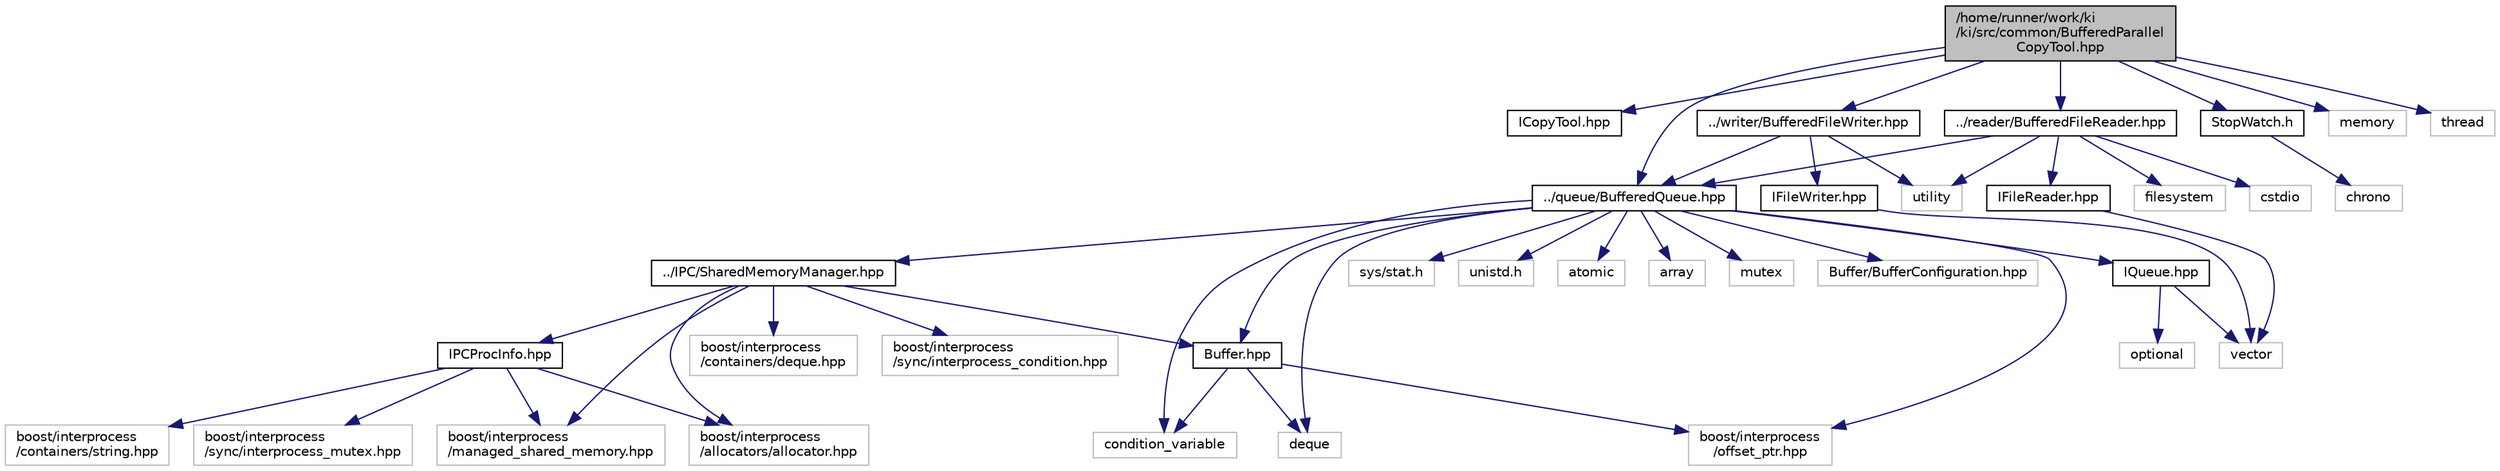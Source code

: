 digraph "/home/runner/work/ki/ki/src/common/BufferedParallelCopyTool.hpp"
{
 // LATEX_PDF_SIZE
  edge [fontname="Helvetica",fontsize="10",labelfontname="Helvetica",labelfontsize="10"];
  node [fontname="Helvetica",fontsize="10",shape=record];
  Node1 [label="/home/runner/work/ki\l/ki/src/common/BufferedParallel\lCopyTool.hpp",height=0.2,width=0.4,color="black", fillcolor="grey75", style="filled", fontcolor="black",tooltip=" "];
  Node1 -> Node2 [color="midnightblue",fontsize="10",style="solid",fontname="Helvetica"];
  Node2 [label="ICopyTool.hpp",height=0.2,width=0.4,color="black", fillcolor="white", style="filled",URL="$ICopyTool_8hpp.html",tooltip=" "];
  Node1 -> Node3 [color="midnightblue",fontsize="10",style="solid",fontname="Helvetica"];
  Node3 [label="../reader/BufferedFileReader.hpp",height=0.2,width=0.4,color="black", fillcolor="white", style="filled",URL="$BufferedFileReader_8hpp.html",tooltip=" "];
  Node3 -> Node4 [color="midnightblue",fontsize="10",style="solid",fontname="Helvetica"];
  Node4 [label="IFileReader.hpp",height=0.2,width=0.4,color="black", fillcolor="white", style="filled",URL="$IFileReader_8hpp.html",tooltip=" "];
  Node4 -> Node5 [color="midnightblue",fontsize="10",style="solid",fontname="Helvetica"];
  Node5 [label="vector",height=0.2,width=0.4,color="grey75", fillcolor="white", style="filled",tooltip=" "];
  Node3 -> Node6 [color="midnightblue",fontsize="10",style="solid",fontname="Helvetica"];
  Node6 [label="../queue/BufferedQueue.hpp",height=0.2,width=0.4,color="black", fillcolor="white", style="filled",URL="$BufferedQueue_8hpp.html",tooltip=" "];
  Node6 -> Node7 [color="midnightblue",fontsize="10",style="solid",fontname="Helvetica"];
  Node7 [label="condition_variable",height=0.2,width=0.4,color="grey75", fillcolor="white", style="filled",tooltip=" "];
  Node6 -> Node8 [color="midnightblue",fontsize="10",style="solid",fontname="Helvetica"];
  Node8 [label="sys/stat.h",height=0.2,width=0.4,color="grey75", fillcolor="white", style="filled",tooltip=" "];
  Node6 -> Node9 [color="midnightblue",fontsize="10",style="solid",fontname="Helvetica"];
  Node9 [label="unistd.h",height=0.2,width=0.4,color="grey75", fillcolor="white", style="filled",tooltip=" "];
  Node6 -> Node10 [color="midnightblue",fontsize="10",style="solid",fontname="Helvetica"];
  Node10 [label="atomic",height=0.2,width=0.4,color="grey75", fillcolor="white", style="filled",tooltip=" "];
  Node6 -> Node11 [color="midnightblue",fontsize="10",style="solid",fontname="Helvetica"];
  Node11 [label="array",height=0.2,width=0.4,color="grey75", fillcolor="white", style="filled",tooltip=" "];
  Node6 -> Node12 [color="midnightblue",fontsize="10",style="solid",fontname="Helvetica"];
  Node12 [label="mutex",height=0.2,width=0.4,color="grey75", fillcolor="white", style="filled",tooltip=" "];
  Node6 -> Node13 [color="midnightblue",fontsize="10",style="solid",fontname="Helvetica"];
  Node13 [label="deque",height=0.2,width=0.4,color="grey75", fillcolor="white", style="filled",tooltip=" "];
  Node6 -> Node14 [color="midnightblue",fontsize="10",style="solid",fontname="Helvetica"];
  Node14 [label="boost/interprocess\l/offset_ptr.hpp",height=0.2,width=0.4,color="grey75", fillcolor="white", style="filled",tooltip=" "];
  Node6 -> Node15 [color="midnightblue",fontsize="10",style="solid",fontname="Helvetica"];
  Node15 [label="IQueue.hpp",height=0.2,width=0.4,color="black", fillcolor="white", style="filled",URL="$IQueue_8hpp.html",tooltip=" "];
  Node15 -> Node5 [color="midnightblue",fontsize="10",style="solid",fontname="Helvetica"];
  Node15 -> Node16 [color="midnightblue",fontsize="10",style="solid",fontname="Helvetica"];
  Node16 [label="optional",height=0.2,width=0.4,color="grey75", fillcolor="white", style="filled",tooltip=" "];
  Node6 -> Node17 [color="midnightblue",fontsize="10",style="solid",fontname="Helvetica"];
  Node17 [label="Buffer.hpp",height=0.2,width=0.4,color="black", fillcolor="white", style="filled",URL="$Buffer_8hpp.html",tooltip=" "];
  Node17 -> Node7 [color="midnightblue",fontsize="10",style="solid",fontname="Helvetica"];
  Node17 -> Node13 [color="midnightblue",fontsize="10",style="solid",fontname="Helvetica"];
  Node17 -> Node14 [color="midnightblue",fontsize="10",style="solid",fontname="Helvetica"];
  Node6 -> Node18 [color="midnightblue",fontsize="10",style="solid",fontname="Helvetica"];
  Node18 [label="../IPC/SharedMemoryManager.hpp",height=0.2,width=0.4,color="black", fillcolor="white", style="filled",URL="$SharedMemoryManager_8hpp.html",tooltip=" "];
  Node18 -> Node19 [color="midnightblue",fontsize="10",style="solid",fontname="Helvetica"];
  Node19 [label="boost/interprocess\l/managed_shared_memory.hpp",height=0.2,width=0.4,color="grey75", fillcolor="white", style="filled",tooltip=" "];
  Node18 -> Node20 [color="midnightblue",fontsize="10",style="solid",fontname="Helvetica"];
  Node20 [label="boost/interprocess\l/allocators/allocator.hpp",height=0.2,width=0.4,color="grey75", fillcolor="white", style="filled",tooltip=" "];
  Node18 -> Node21 [color="midnightblue",fontsize="10",style="solid",fontname="Helvetica"];
  Node21 [label="boost/interprocess\l/containers/deque.hpp",height=0.2,width=0.4,color="grey75", fillcolor="white", style="filled",tooltip=" "];
  Node18 -> Node22 [color="midnightblue",fontsize="10",style="solid",fontname="Helvetica"];
  Node22 [label="boost/interprocess\l/sync/interprocess_condition.hpp",height=0.2,width=0.4,color="grey75", fillcolor="white", style="filled",tooltip=" "];
  Node18 -> Node17 [color="midnightblue",fontsize="10",style="solid",fontname="Helvetica"];
  Node18 -> Node23 [color="midnightblue",fontsize="10",style="solid",fontname="Helvetica"];
  Node23 [label="IPCProcInfo.hpp",height=0.2,width=0.4,color="black", fillcolor="white", style="filled",URL="$IPCProcInfo_8hpp.html",tooltip=" "];
  Node23 -> Node24 [color="midnightblue",fontsize="10",style="solid",fontname="Helvetica"];
  Node24 [label="boost/interprocess\l/containers/string.hpp",height=0.2,width=0.4,color="grey75", fillcolor="white", style="filled",tooltip=" "];
  Node23 -> Node20 [color="midnightblue",fontsize="10",style="solid",fontname="Helvetica"];
  Node23 -> Node19 [color="midnightblue",fontsize="10",style="solid",fontname="Helvetica"];
  Node23 -> Node25 [color="midnightblue",fontsize="10",style="solid",fontname="Helvetica"];
  Node25 [label="boost/interprocess\l/sync/interprocess_mutex.hpp",height=0.2,width=0.4,color="grey75", fillcolor="white", style="filled",tooltip=" "];
  Node6 -> Node26 [color="midnightblue",fontsize="10",style="solid",fontname="Helvetica"];
  Node26 [label="Buffer/BufferConfiguration.hpp",height=0.2,width=0.4,color="grey75", fillcolor="white", style="filled",tooltip=" "];
  Node3 -> Node27 [color="midnightblue",fontsize="10",style="solid",fontname="Helvetica"];
  Node27 [label="filesystem",height=0.2,width=0.4,color="grey75", fillcolor="white", style="filled",tooltip=" "];
  Node3 -> Node28 [color="midnightblue",fontsize="10",style="solid",fontname="Helvetica"];
  Node28 [label="cstdio",height=0.2,width=0.4,color="grey75", fillcolor="white", style="filled",tooltip=" "];
  Node3 -> Node29 [color="midnightblue",fontsize="10",style="solid",fontname="Helvetica"];
  Node29 [label="utility",height=0.2,width=0.4,color="grey75", fillcolor="white", style="filled",tooltip=" "];
  Node1 -> Node30 [color="midnightblue",fontsize="10",style="solid",fontname="Helvetica"];
  Node30 [label="../writer/BufferedFileWriter.hpp",height=0.2,width=0.4,color="black", fillcolor="white", style="filled",URL="$BufferedFileWriter_8hpp.html",tooltip=" "];
  Node30 -> Node29 [color="midnightblue",fontsize="10",style="solid",fontname="Helvetica"];
  Node30 -> Node31 [color="midnightblue",fontsize="10",style="solid",fontname="Helvetica"];
  Node31 [label="IFileWriter.hpp",height=0.2,width=0.4,color="black", fillcolor="white", style="filled",URL="$IFileWriter_8hpp.html",tooltip=" "];
  Node31 -> Node5 [color="midnightblue",fontsize="10",style="solid",fontname="Helvetica"];
  Node30 -> Node6 [color="midnightblue",fontsize="10",style="solid",fontname="Helvetica"];
  Node1 -> Node6 [color="midnightblue",fontsize="10",style="solid",fontname="Helvetica"];
  Node1 -> Node32 [color="midnightblue",fontsize="10",style="solid",fontname="Helvetica"];
  Node32 [label="StopWatch.h",height=0.2,width=0.4,color="black", fillcolor="white", style="filled",URL="$StopWatch_8h.html",tooltip=" "];
  Node32 -> Node33 [color="midnightblue",fontsize="10",style="solid",fontname="Helvetica"];
  Node33 [label="chrono",height=0.2,width=0.4,color="grey75", fillcolor="white", style="filled",tooltip=" "];
  Node1 -> Node34 [color="midnightblue",fontsize="10",style="solid",fontname="Helvetica"];
  Node34 [label="memory",height=0.2,width=0.4,color="grey75", fillcolor="white", style="filled",tooltip=" "];
  Node1 -> Node35 [color="midnightblue",fontsize="10",style="solid",fontname="Helvetica"];
  Node35 [label="thread",height=0.2,width=0.4,color="grey75", fillcolor="white", style="filled",tooltip=" "];
}
